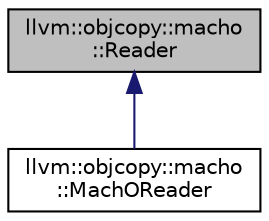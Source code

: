 digraph "llvm::objcopy::macho::Reader"
{
 // LATEX_PDF_SIZE
  bgcolor="transparent";
  edge [fontname="Helvetica",fontsize="10",labelfontname="Helvetica",labelfontsize="10"];
  node [fontname="Helvetica",fontsize="10",shape=record];
  Node1 [label="llvm::objcopy::macho\l::Reader",height=0.2,width=0.4,color="black", fillcolor="grey75", style="filled", fontcolor="black",tooltip=" "];
  Node1 -> Node2 [dir="back",color="midnightblue",fontsize="10",style="solid",fontname="Helvetica"];
  Node2 [label="llvm::objcopy::macho\l::MachOReader",height=0.2,width=0.4,color="black",URL="$classllvm_1_1objcopy_1_1macho_1_1MachOReader.html",tooltip=" "];
}
